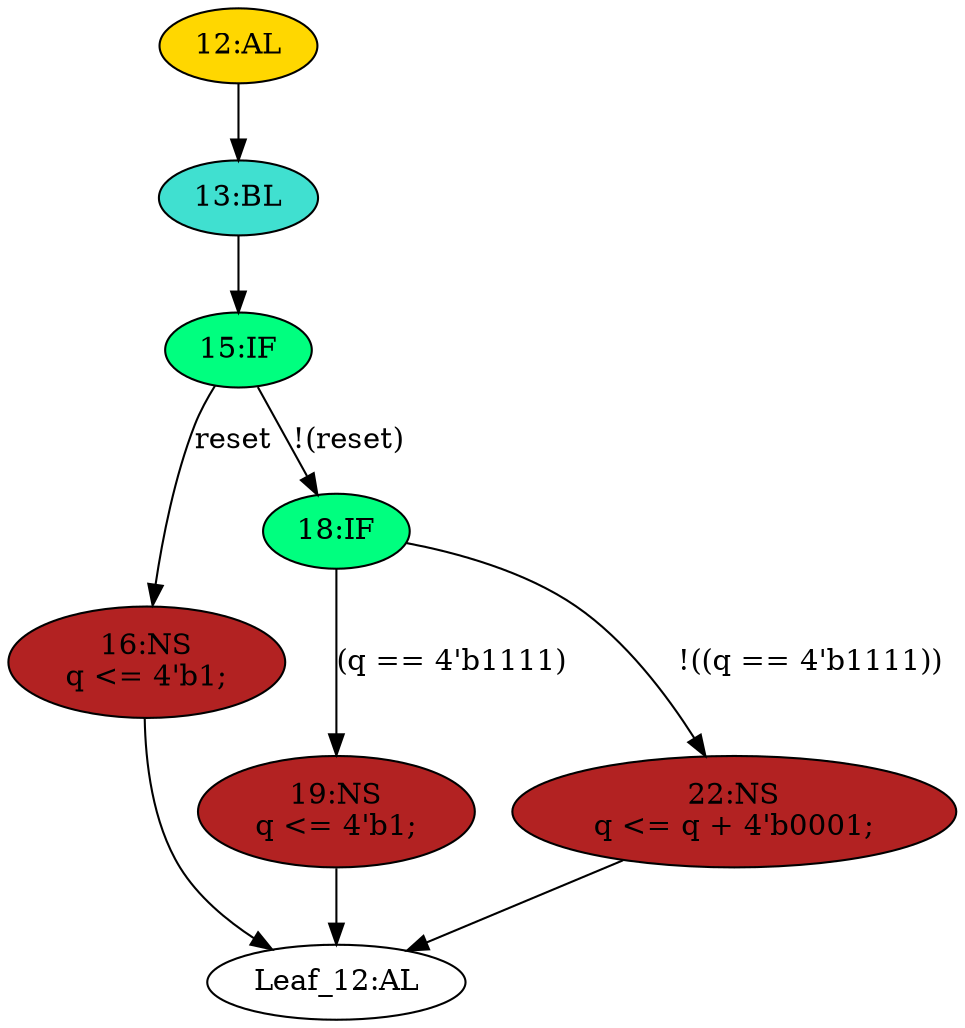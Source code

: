 strict digraph "" {
	node [label="\N"];
	"15:IF"	[ast="<pyverilog.vparser.ast.IfStatement object at 0x7fda9ebf89d0>",
		fillcolor=springgreen,
		label="15:IF",
		statements="[]",
		style=filled,
		typ=IfStatement];
	"16:NS"	[ast="<pyverilog.vparser.ast.NonblockingSubstitution object at 0x7fda9ebf8510>",
		fillcolor=firebrick,
		label="16:NS
q <= 4'b1;",
		statements="[<pyverilog.vparser.ast.NonblockingSubstitution object at 0x7fda9ebf8510>]",
		style=filled,
		typ=NonblockingSubstitution];
	"15:IF" -> "16:NS"	[cond="['reset']",
		label=reset,
		lineno=15];
	"18:IF"	[ast="<pyverilog.vparser.ast.IfStatement object at 0x7fda9ebf8650>",
		fillcolor=springgreen,
		label="18:IF",
		statements="[]",
		style=filled,
		typ=IfStatement];
	"15:IF" -> "18:IF"	[cond="['reset']",
		label="!(reset)",
		lineno=15];
	"Leaf_12:AL"	[def_var="['q']",
		label="Leaf_12:AL"];
	"16:NS" -> "Leaf_12:AL"	[cond="[]",
		lineno=None];
	"19:NS"	[ast="<pyverilog.vparser.ast.NonblockingSubstitution object at 0x7fda9ebf8290>",
		fillcolor=firebrick,
		label="19:NS
q <= 4'b1;",
		statements="[<pyverilog.vparser.ast.NonblockingSubstitution object at 0x7fda9ebf8290>]",
		style=filled,
		typ=NonblockingSubstitution];
	"18:IF" -> "19:NS"	[cond="['q']",
		label="(q == 4'b1111)",
		lineno=18];
	"22:NS"	[ast="<pyverilog.vparser.ast.NonblockingSubstitution object at 0x7fda9ebf86d0>",
		fillcolor=firebrick,
		label="22:NS
q <= q + 4'b0001;",
		statements="[<pyverilog.vparser.ast.NonblockingSubstitution object at 0x7fda9ebf86d0>]",
		style=filled,
		typ=NonblockingSubstitution];
	"18:IF" -> "22:NS"	[cond="['q']",
		label="!((q == 4'b1111))",
		lineno=18];
	"13:BL"	[ast="<pyverilog.vparser.ast.Block object at 0x7fda9ebf8990>",
		fillcolor=turquoise,
		label="13:BL",
		statements="[]",
		style=filled,
		typ=Block];
	"13:BL" -> "15:IF"	[cond="[]",
		lineno=None];
	"19:NS" -> "Leaf_12:AL"	[cond="[]",
		lineno=None];
	"22:NS" -> "Leaf_12:AL"	[cond="[]",
		lineno=None];
	"12:AL"	[ast="<pyverilog.vparser.ast.Always object at 0x7fda9ebf8a50>",
		clk_sens=True,
		fillcolor=gold,
		label="12:AL",
		sens="['clk', 'reset']",
		statements="[]",
		style=filled,
		typ=Always,
		use_var="['reset', 'q']"];
	"12:AL" -> "13:BL"	[cond="[]",
		lineno=None];
}
